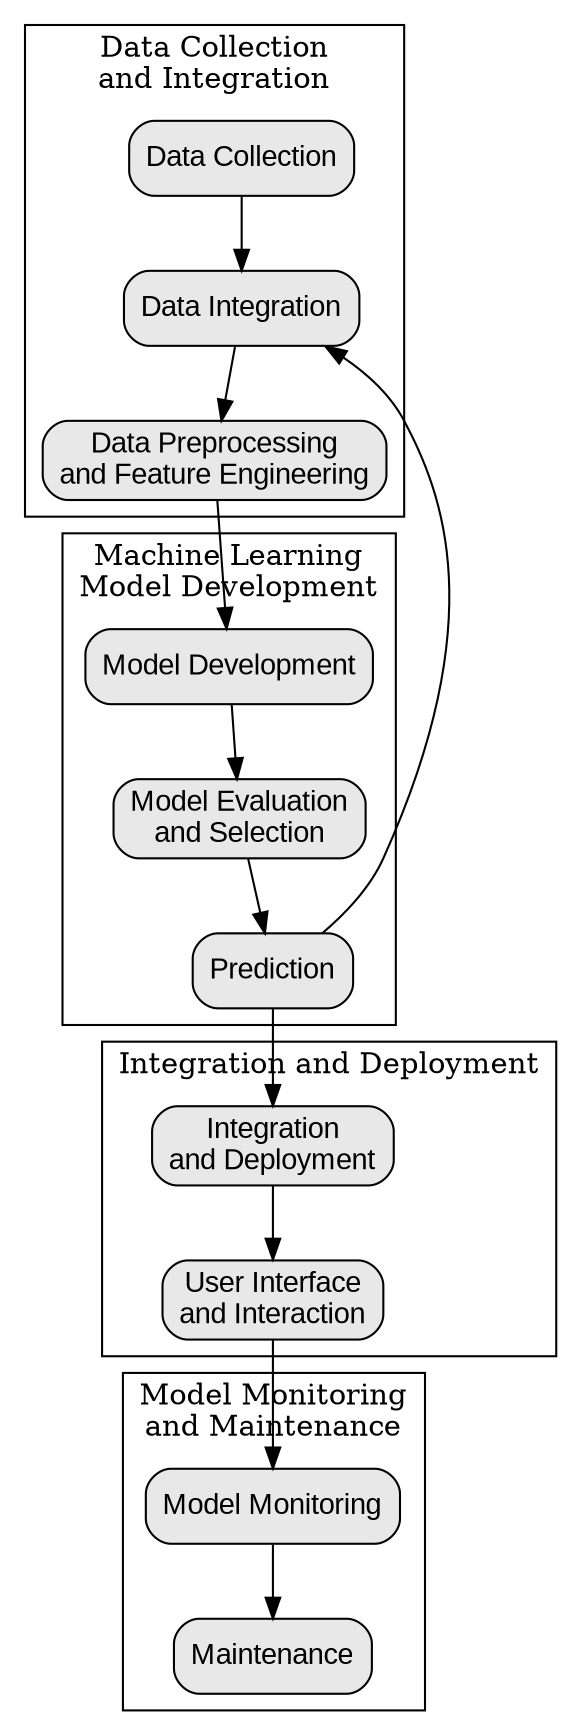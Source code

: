 digraph SystemArchitecture {
    node [shape=box, style="rounded,filled", fillcolor="#e8e8e8", fontname="Arial"];
    edge [fontname="Arial"];

    subgraph cluster_data {
        label = "Data Collection\nand Integration";
        data_collection [label="Data Collection"];
        data_integration [label="Data Integration"];
        data_preprocessing [label="Data Preprocessing\nand Feature Engineering"];
    }

    subgraph cluster_model {
        label = "Machine Learning\nModel Development";
        model_development [label="Model Development"];
        model_evaluation [label="Model Evaluation\nand Selection"];
        prediction [label="Prediction"];
    }

    subgraph cluster_integration {
        label = "Integration and Deployment";
        system_integration [label="Integration\nand Deployment"];
        user_interface [label="User Interface\nand Interaction"];
    }

    subgraph cluster_monitoring {
        label = "Model Monitoring\nand Maintenance";
        model_monitoring [label="Model Monitoring"];
        maintenance [label="Maintenance"];
    }


    data_collection -> data_integration;
    data_integration -> data_preprocessing;
    data_preprocessing -> model_development;

    model_development -> model_evaluation;
    model_evaluation -> prediction;
    prediction -> data_integration;
    prediction -> system_integration;


    system_integration -> user_interface;
    user_interface -> model_monitoring;

    model_monitoring -> maintenance;
    
}
